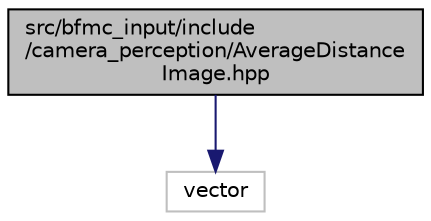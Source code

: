 digraph "src/bfmc_input/include/camera_perception/AverageDistanceImage.hpp"
{
 // LATEX_PDF_SIZE
  edge [fontname="Helvetica",fontsize="10",labelfontname="Helvetica",labelfontsize="10"];
  node [fontname="Helvetica",fontsize="10",shape=record];
  Node1 [label="src/bfmc_input/include\l/camera_perception/AverageDistance\lImage.hpp",height=0.2,width=0.4,color="black", fillcolor="grey75", style="filled", fontcolor="black",tooltip="This file includes the vector that holds the averaged distances [in meter] from the Intel RealSense c..."];
  Node1 -> Node2 [color="midnightblue",fontsize="10",style="solid",fontname="Helvetica"];
  Node2 [label="vector",height=0.2,width=0.4,color="grey75", fillcolor="white", style="filled",tooltip=" "];
}
